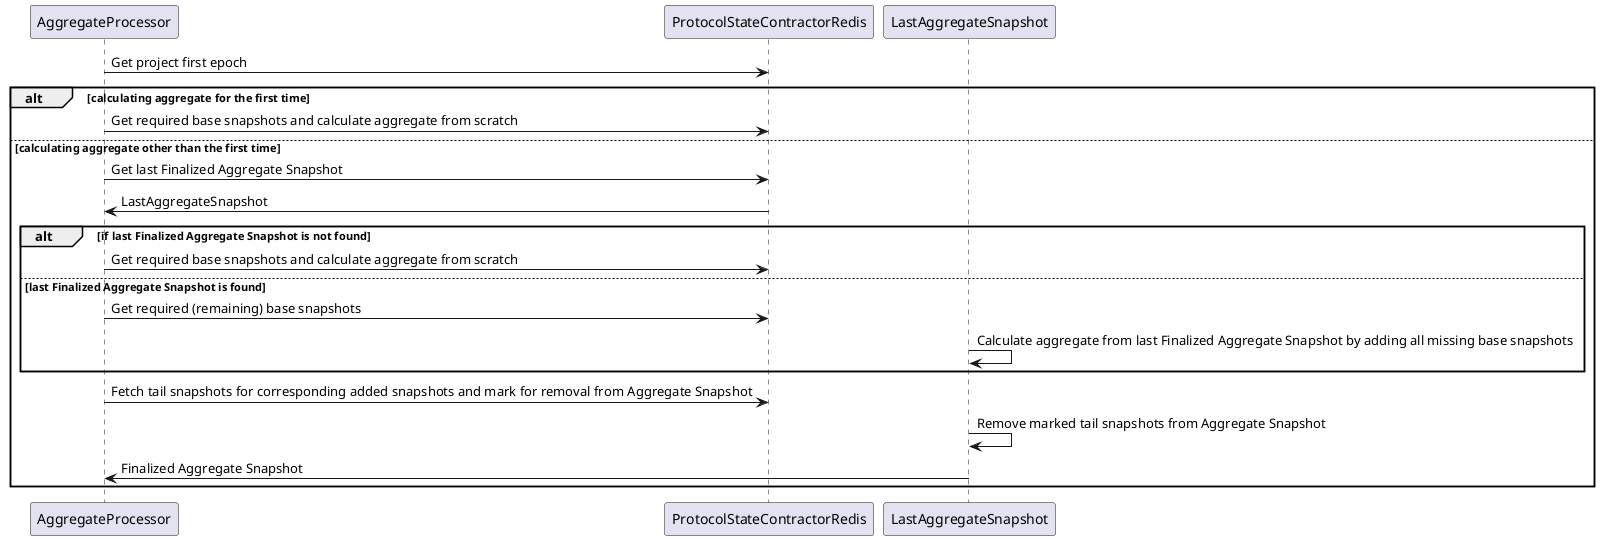 @startuml

AggregateProcessor -> ProtocolStateContractorRedis : Get project first epoch

alt calculating aggregate for the first time
    AggregateProcessor -> ProtocolStateContractorRedis : Get required base snapshots and calculate aggregate from scratch
else calculating aggregate other than the first time
    AggregateProcessor -> ProtocolStateContractorRedis: Get last Finalized Aggregate Snapshot
    ProtocolStateContractorRedis -> AggregateProcessor: LastAggregateSnapshot
    alt if last Finalized Aggregate Snapshot is not found
        AggregateProcessor -> ProtocolStateContractorRedis : Get required base snapshots and calculate aggregate from scratch
    else last Finalized Aggregate Snapshot is found
        AggregateProcessor -> ProtocolStateContractorRedis : Get required (remaining) base snapshots
        LastAggregateSnapshot -> LastAggregateSnapshot: Calculate aggregate from last Finalized Aggregate Snapshot by adding all missing base snapshots
    end

    AggregateProcessor -> ProtocolStateContractorRedis: Fetch tail snapshots for corresponding added snapshots and mark for removal from Aggregate Snapshot

    LastAggregateSnapshot -> LastAggregateSnapshot: Remove marked tail snapshots from Aggregate Snapshot

    LastAggregateSnapshot -> AggregateProcessor: Finalized Aggregate Snapshot
end
@enduml
